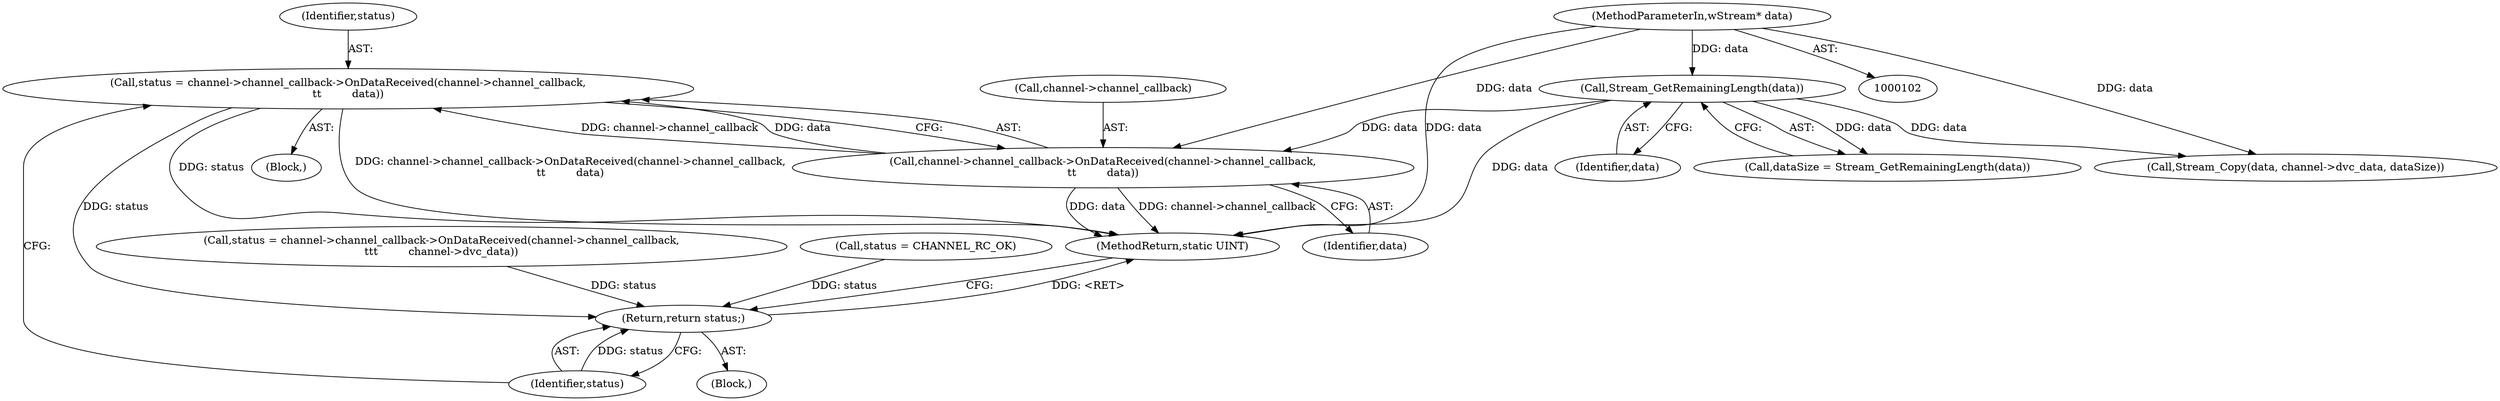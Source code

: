 digraph "0_FreeRDP_baee520e3dd9be6511c45a14c5f5e77784de1471_6@API" {
"1000218" [label="(Call,status = channel->channel_callback->OnDataReceived(channel->channel_callback,\n\t\t         data))"];
"1000220" [label="(Call,channel->channel_callback->OnDataReceived(channel->channel_callback,\n\t\t         data))"];
"1000116" [label="(Call,Stream_GetRemainingLength(data))"];
"1000106" [label="(MethodParameterIn,wStream* data)"];
"1000225" [label="(Return,return status;)"];
"1000226" [label="(Identifier,status)"];
"1000217" [label="(Block,)"];
"1000225" [label="(Return,return status;)"];
"1000114" [label="(Call,dataSize = Stream_GetRemainingLength(data))"];
"1000117" [label="(Identifier,data)"];
"1000107" [label="(Block,)"];
"1000198" [label="(Call,status = channel->channel_callback->OnDataReceived(channel->channel_callback,\n\t\t\t         channel->dvc_data))"];
"1000218" [label="(Call,status = channel->channel_callback->OnDataReceived(channel->channel_callback,\n\t\t         data))"];
"1000224" [label="(Identifier,data)"];
"1000173" [label="(Call,Stream_Copy(data, channel->dvc_data, dataSize))"];
"1000109" [label="(Call,status = CHANNEL_RC_OK)"];
"1000220" [label="(Call,channel->channel_callback->OnDataReceived(channel->channel_callback,\n\t\t         data))"];
"1000221" [label="(Call,channel->channel_callback)"];
"1000219" [label="(Identifier,status)"];
"1000106" [label="(MethodParameterIn,wStream* data)"];
"1000116" [label="(Call,Stream_GetRemainingLength(data))"];
"1000227" [label="(MethodReturn,static UINT)"];
"1000218" -> "1000217"  [label="AST: "];
"1000218" -> "1000220"  [label="CFG: "];
"1000219" -> "1000218"  [label="AST: "];
"1000220" -> "1000218"  [label="AST: "];
"1000226" -> "1000218"  [label="CFG: "];
"1000218" -> "1000227"  [label="DDG: status"];
"1000218" -> "1000227"  [label="DDG: channel->channel_callback->OnDataReceived(channel->channel_callback,\n\t\t         data)"];
"1000220" -> "1000218"  [label="DDG: channel->channel_callback"];
"1000220" -> "1000218"  [label="DDG: data"];
"1000218" -> "1000225"  [label="DDG: status"];
"1000220" -> "1000224"  [label="CFG: "];
"1000221" -> "1000220"  [label="AST: "];
"1000224" -> "1000220"  [label="AST: "];
"1000220" -> "1000227"  [label="DDG: channel->channel_callback"];
"1000220" -> "1000227"  [label="DDG: data"];
"1000116" -> "1000220"  [label="DDG: data"];
"1000106" -> "1000220"  [label="DDG: data"];
"1000116" -> "1000114"  [label="AST: "];
"1000116" -> "1000117"  [label="CFG: "];
"1000117" -> "1000116"  [label="AST: "];
"1000114" -> "1000116"  [label="CFG: "];
"1000116" -> "1000227"  [label="DDG: data"];
"1000116" -> "1000114"  [label="DDG: data"];
"1000106" -> "1000116"  [label="DDG: data"];
"1000116" -> "1000173"  [label="DDG: data"];
"1000106" -> "1000102"  [label="AST: "];
"1000106" -> "1000227"  [label="DDG: data"];
"1000106" -> "1000173"  [label="DDG: data"];
"1000225" -> "1000107"  [label="AST: "];
"1000225" -> "1000226"  [label="CFG: "];
"1000226" -> "1000225"  [label="AST: "];
"1000227" -> "1000225"  [label="CFG: "];
"1000225" -> "1000227"  [label="DDG: <RET>"];
"1000226" -> "1000225"  [label="DDG: status"];
"1000198" -> "1000225"  [label="DDG: status"];
"1000109" -> "1000225"  [label="DDG: status"];
}
